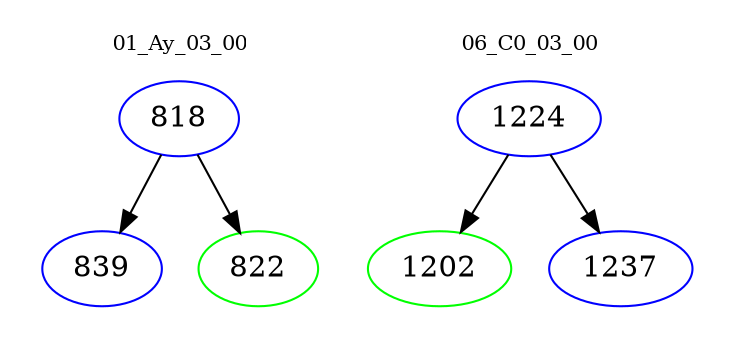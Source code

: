 digraph{
subgraph cluster_0 {
color = white
label = "01_Ay_03_00";
fontsize=10;
T0_818 [label="818", color="blue"]
T0_818 -> T0_839 [color="black"]
T0_839 [label="839", color="blue"]
T0_818 -> T0_822 [color="black"]
T0_822 [label="822", color="green"]
}
subgraph cluster_1 {
color = white
label = "06_C0_03_00";
fontsize=10;
T1_1224 [label="1224", color="blue"]
T1_1224 -> T1_1202 [color="black"]
T1_1202 [label="1202", color="green"]
T1_1224 -> T1_1237 [color="black"]
T1_1237 [label="1237", color="blue"]
}
}
